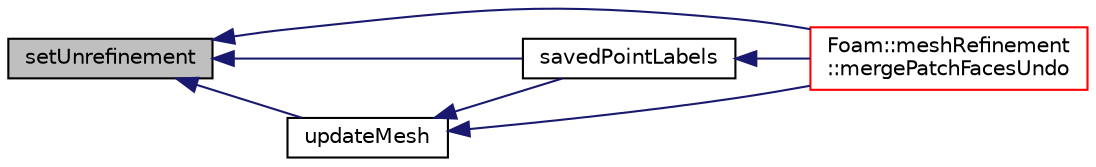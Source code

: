 digraph "setUnrefinement"
{
  bgcolor="transparent";
  edge [fontname="Helvetica",fontsize="10",labelfontname="Helvetica",labelfontsize="10"];
  node [fontname="Helvetica",fontsize="10",shape=record];
  rankdir="LR";
  Node1 [label="setUnrefinement",height=0.2,width=0.4,color="black", fillcolor="grey75", style="filled", fontcolor="black"];
  Node1 -> Node2 [dir="back",color="midnightblue",fontsize="10",style="solid",fontname="Helvetica"];
  Node2 [label="Foam::meshRefinement\l::mergePatchFacesUndo",height=0.2,width=0.4,color="red",URL="$a01509.html#a46abeca243f55035145fe45edc956bef",tooltip="Merge coplanar faces. preserveFaces is != -1 for faces. "];
  Node1 -> Node3 [dir="back",color="midnightblue",fontsize="10",style="solid",fontname="Helvetica"];
  Node3 [label="savedPointLabels",height=0.2,width=0.4,color="black",URL="$a00314.html#af02a9a92344a83d53049cc863b52f4aa",tooltip="If undoable: set of original point labels of stored points. "];
  Node3 -> Node2 [dir="back",color="midnightblue",fontsize="10",style="solid",fontname="Helvetica"];
  Node1 -> Node4 [dir="back",color="midnightblue",fontsize="10",style="solid",fontname="Helvetica"];
  Node4 [label="updateMesh",height=0.2,width=0.4,color="black",URL="$a00314.html#ad57565956fd4064299f4bd3c4eebb1d4",tooltip="Force recalculation of locally stored data on topological change. "];
  Node4 -> Node2 [dir="back",color="midnightblue",fontsize="10",style="solid",fontname="Helvetica"];
  Node4 -> Node3 [dir="back",color="midnightblue",fontsize="10",style="solid",fontname="Helvetica"];
}
